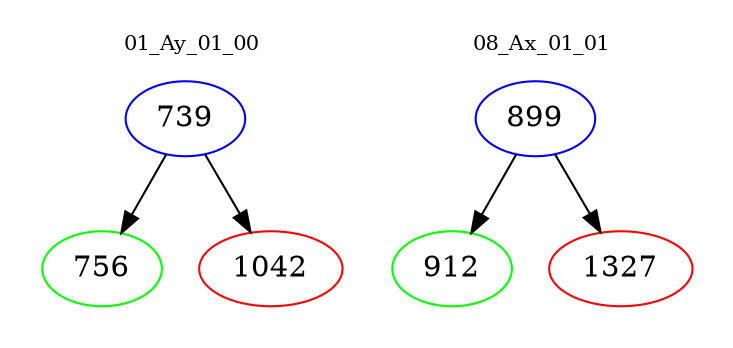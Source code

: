 digraph{
subgraph cluster_0 {
color = white
label = "01_Ay_01_00";
fontsize=10;
T0_739 [label="739", color="blue"]
T0_739 -> T0_756 [color="black"]
T0_756 [label="756", color="green"]
T0_739 -> T0_1042 [color="black"]
T0_1042 [label="1042", color="red"]
}
subgraph cluster_1 {
color = white
label = "08_Ax_01_01";
fontsize=10;
T1_899 [label="899", color="blue"]
T1_899 -> T1_912 [color="black"]
T1_912 [label="912", color="green"]
T1_899 -> T1_1327 [color="black"]
T1_1327 [label="1327", color="red"]
}
}
